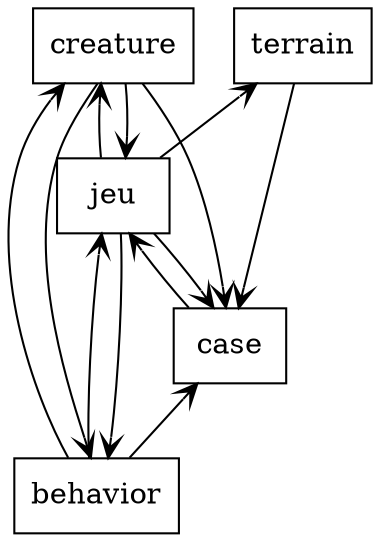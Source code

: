 digraph "packages" {
charset="utf-8"
rankdir=BT
"0" [label="behavior", shape="box"];
"1" [label="case", shape="box"];
"2" [label="creature", shape="box"];
"3" [label="jeu", shape="box"];
"4" [label="terrain", shape="box"];
"0" -> "1" [arrowhead="open", arrowtail="none"];
"0" -> "2" [arrowhead="open", arrowtail="none"];
"0" -> "3" [arrowhead="open", arrowtail="none"];
"1" -> "3" [arrowhead="open", arrowtail="none"];
"2" -> "0" [arrowhead="open", arrowtail="none"];
"2" -> "1" [arrowhead="open", arrowtail="none"];
"2" -> "3" [arrowhead="open", arrowtail="none"];
"3" -> "0" [arrowhead="open", arrowtail="none"];
"3" -> "1" [arrowhead="open", arrowtail="none"];
"3" -> "2" [arrowhead="open", arrowtail="none"];
"3" -> "4" [arrowhead="open", arrowtail="none"];
"4" -> "1" [arrowhead="open", arrowtail="none"];
}
